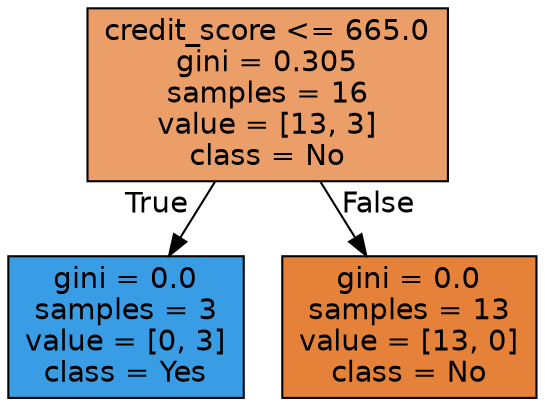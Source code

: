 digraph Tree {
node [shape=box, style="filled", color="black", fontname="helvetica"] ;
edge [fontname="helvetica"] ;
0 [label="credit_score <= 665.0\ngini = 0.305\nsamples = 16\nvalue = [13, 3]\nclass = No", fillcolor="#eb9e67"] ;
1 [label="gini = 0.0\nsamples = 3\nvalue = [0, 3]\nclass = Yes", fillcolor="#399de5"] ;
0 -> 1 [labeldistance=2.5, labelangle=45, headlabel="True"] ;
2 [label="gini = 0.0\nsamples = 13\nvalue = [13, 0]\nclass = No", fillcolor="#e58139"] ;
0 -> 2 [labeldistance=2.5, labelangle=-45, headlabel="False"] ;
}